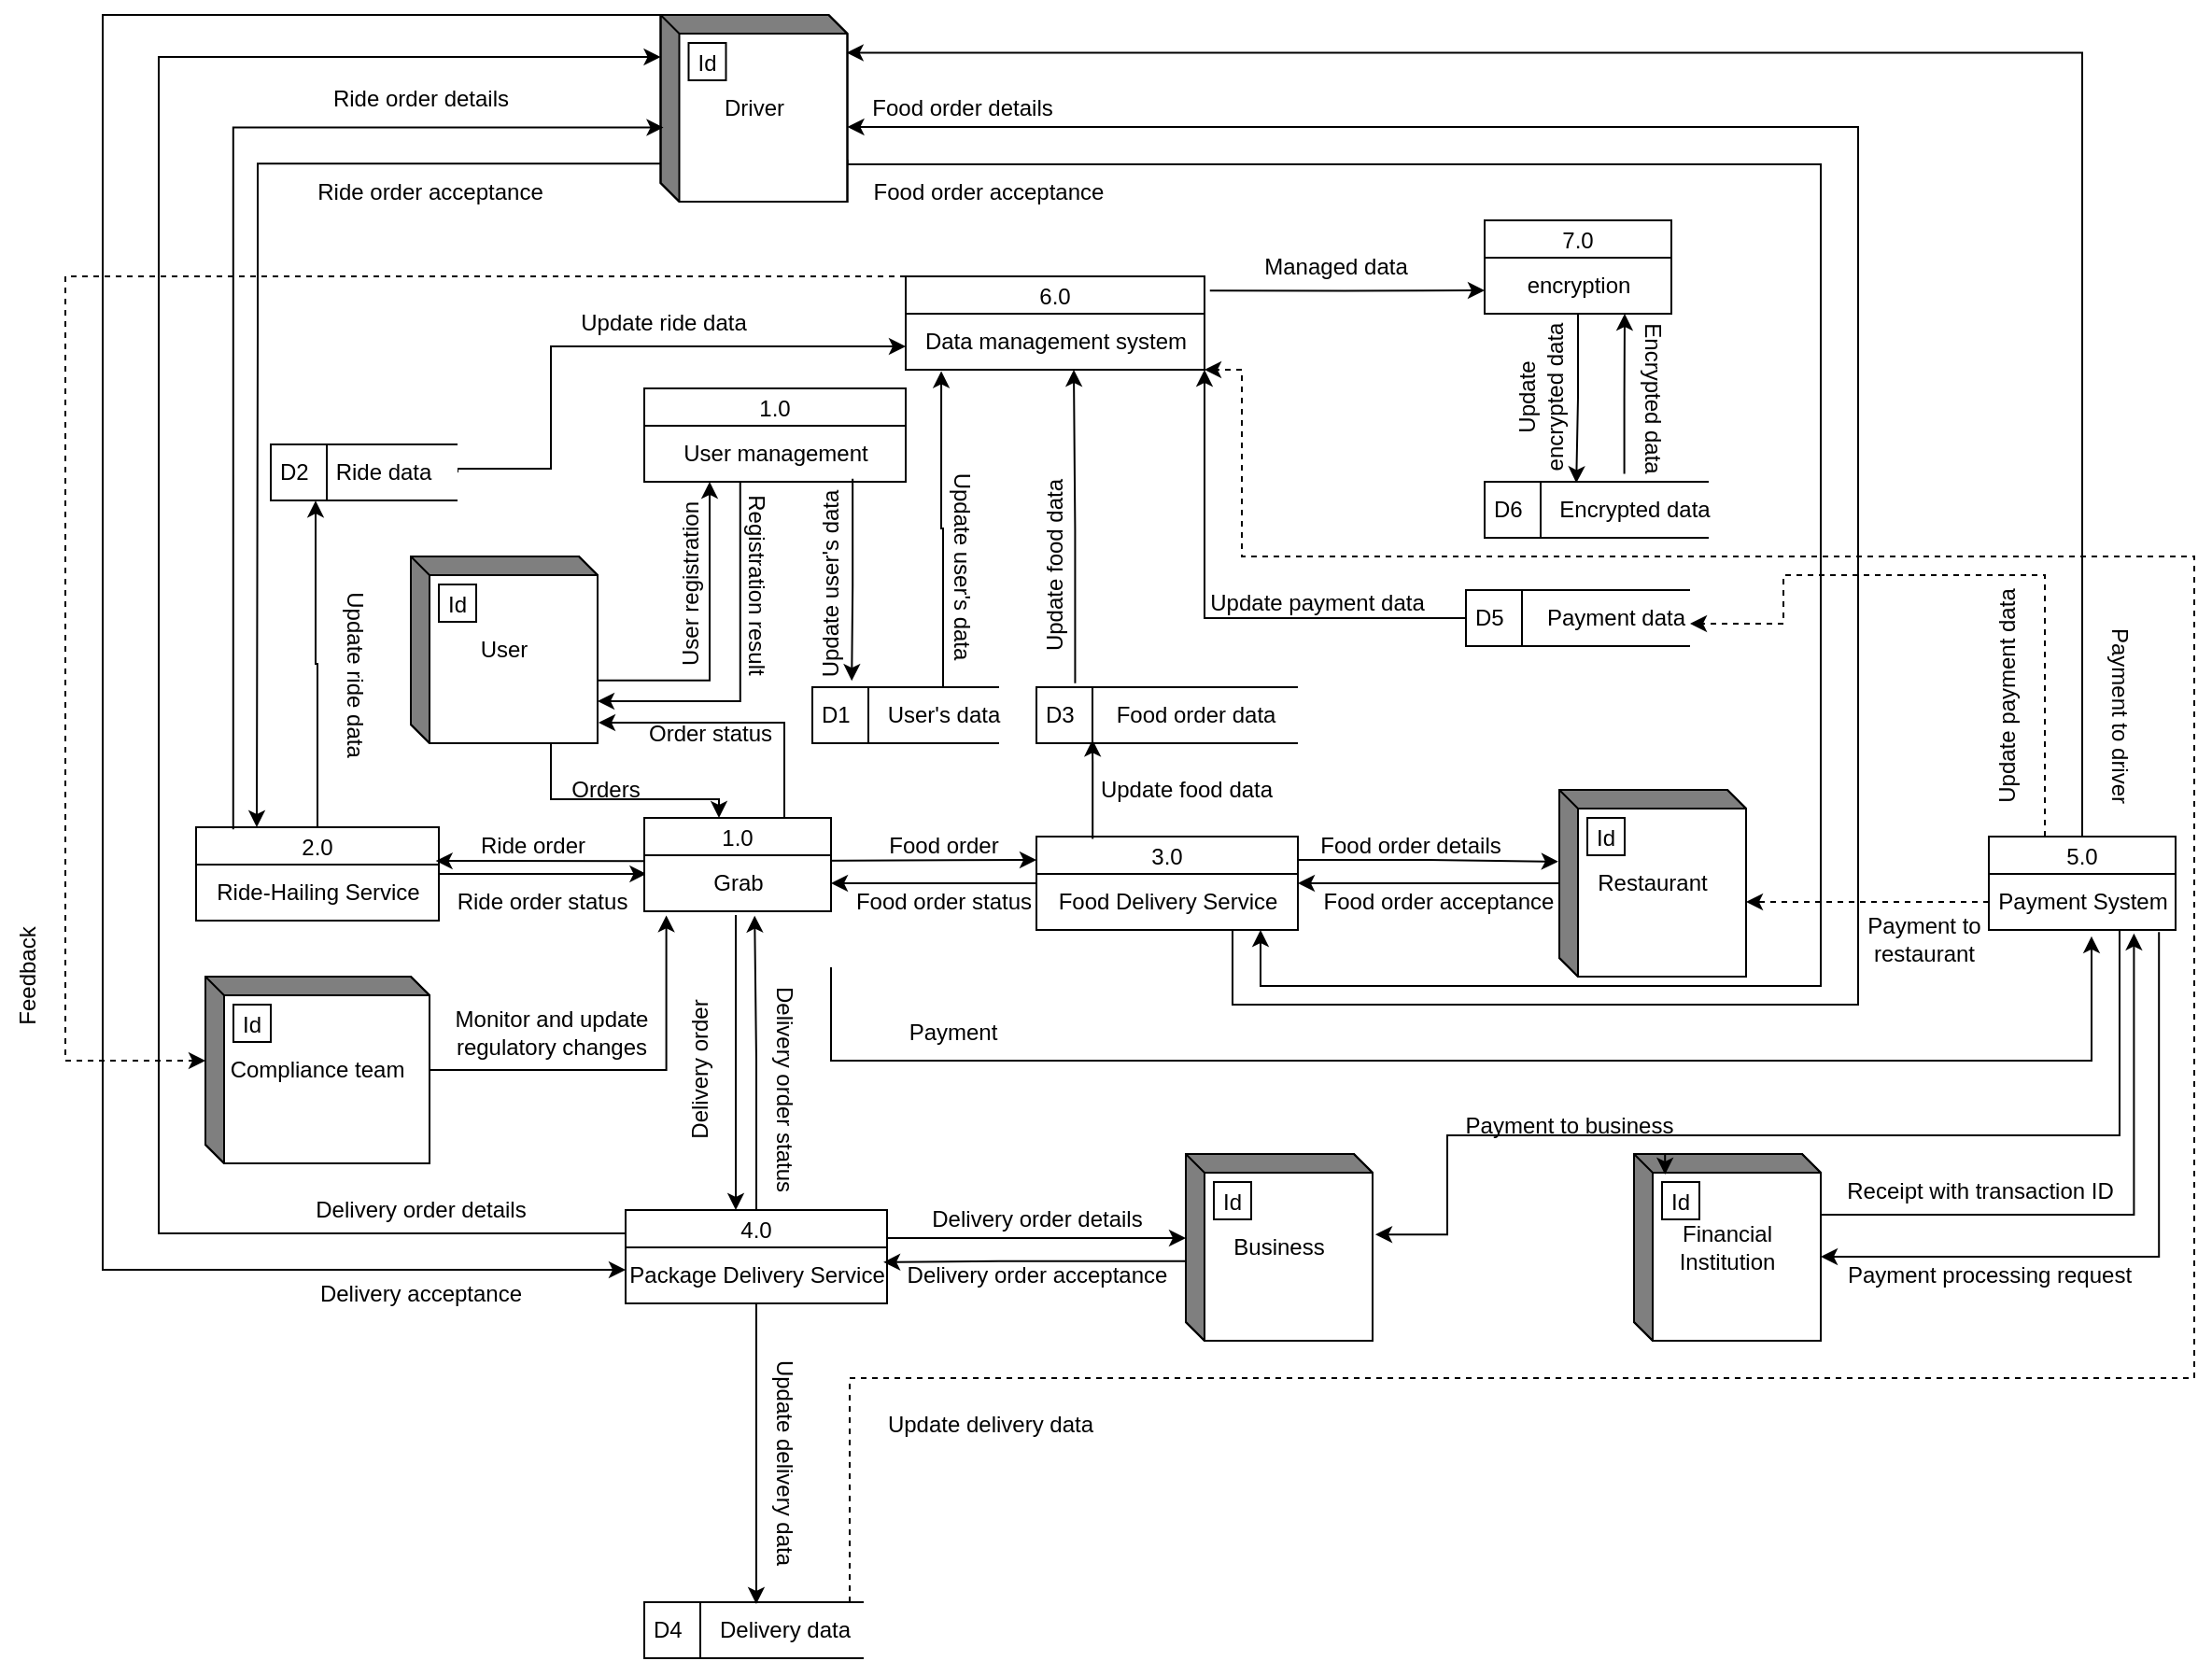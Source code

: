 <mxfile version="24.6.4" type="github">
  <diagram name="第 1 页" id="MHnpthAXy_TI3WhBnuRC">
    <mxGraphModel dx="605" dy="1489" grid="1" gridSize="10" guides="1" tooltips="1" connect="1" arrows="1" fold="1" page="1" pageScale="1" pageWidth="850" pageHeight="1100" math="0" shadow="0">
      <root>
        <mxCell id="0" />
        <mxCell id="1" parent="0" />
        <mxCell id="ZPhuPFuWfSwlEHbUPXpi-8" value="3.0" style="swimlane;fontStyle=0;childLayout=stackLayout;horizontal=1;startSize=20;fillColor=#ffffff;horizontalStack=0;resizeParent=1;resizeParentMax=0;resizeLast=0;collapsible=0;marginBottom=0;swimlaneFillColor=#ffffff;" parent="1" vertex="1">
          <mxGeometry x="760" y="440" width="140" height="50" as="geometry" />
        </mxCell>
        <mxCell id="ZPhuPFuWfSwlEHbUPXpi-21" value="Food Delivery Service" style="text;html=1;align=center;verticalAlign=middle;resizable=0;points=[];autosize=1;strokeColor=none;fillColor=none;" parent="ZPhuPFuWfSwlEHbUPXpi-8" vertex="1">
          <mxGeometry y="20" width="140" height="30" as="geometry" />
        </mxCell>
        <mxCell id="ZPhuPFuWfSwlEHbUPXpi-14" style="edgeStyle=orthogonalEdgeStyle;rounded=0;orthogonalLoop=1;jettySize=auto;html=1;exitX=1.005;exitY=0.43;exitDx=0;exitDy=0;exitPerimeter=0;entryX=0;entryY=0.25;entryDx=0;entryDy=0;" parent="1" target="ZPhuPFuWfSwlEHbUPXpi-8" edge="1">
          <mxGeometry relative="1" as="geometry">
            <Array as="points">
              <mxPoint x="632" y="453" />
            </Array>
            <mxPoint x="650.5" y="453" as="sourcePoint" />
          </mxGeometry>
        </mxCell>
        <mxCell id="ZPhuPFuWfSwlEHbUPXpi-15" value="Food order" style="text;html=1;align=center;verticalAlign=middle;resizable=0;points=[];autosize=1;strokeColor=none;fillColor=none;" parent="1" vertex="1">
          <mxGeometry x="670" y="430" width="80" height="30" as="geometry" />
        </mxCell>
        <mxCell id="ZPhuPFuWfSwlEHbUPXpi-16" style="edgeStyle=orthogonalEdgeStyle;rounded=0;orthogonalLoop=1;jettySize=auto;html=1;exitX=0;exitY=0.5;exitDx=0;exitDy=0;entryX=0;entryY=0;entryDx=100;entryDy=55;entryPerimeter=0;" parent="1" source="ZPhuPFuWfSwlEHbUPXpi-8" edge="1">
          <mxGeometry relative="1" as="geometry">
            <mxPoint x="650" y="465" as="targetPoint" />
          </mxGeometry>
        </mxCell>
        <mxCell id="ZPhuPFuWfSwlEHbUPXpi-20" value="Food order status" style="text;html=1;align=center;verticalAlign=middle;resizable=0;points=[];autosize=1;strokeColor=none;fillColor=none;" parent="1" vertex="1">
          <mxGeometry x="650" y="460" width="120" height="30" as="geometry" />
        </mxCell>
        <mxCell id="ZPhuPFuWfSwlEHbUPXpi-23" value="2.0" style="swimlane;fontStyle=0;childLayout=stackLayout;horizontal=1;startSize=20;fillColor=#ffffff;horizontalStack=0;resizeParent=1;resizeParentMax=0;resizeLast=0;collapsible=0;marginBottom=0;swimlaneFillColor=#ffffff;" parent="1" vertex="1">
          <mxGeometry x="310" y="435" width="130" height="50" as="geometry" />
        </mxCell>
        <mxCell id="ZPhuPFuWfSwlEHbUPXpi-24" value="Ride-Hailing Service" style="text;html=1;align=center;verticalAlign=middle;resizable=0;points=[];autosize=1;strokeColor=none;fillColor=none;" parent="ZPhuPFuWfSwlEHbUPXpi-23" vertex="1">
          <mxGeometry y="20" width="130" height="30" as="geometry" />
        </mxCell>
        <mxCell id="ZPhuPFuWfSwlEHbUPXpi-26" style="edgeStyle=orthogonalEdgeStyle;rounded=0;orthogonalLoop=1;jettySize=auto;html=1;exitX=0;exitY=0;exitDx=0;exitDy=45;exitPerimeter=0;entryX=0.987;entryY=-0.065;entryDx=0;entryDy=0;entryPerimeter=0;" parent="1" target="ZPhuPFuWfSwlEHbUPXpi-24" edge="1">
          <mxGeometry relative="1" as="geometry">
            <Array as="points">
              <mxPoint x="550" y="453" />
            </Array>
            <mxPoint x="550" y="455" as="sourcePoint" />
          </mxGeometry>
        </mxCell>
        <mxCell id="ZPhuPFuWfSwlEHbUPXpi-27" value="Ride order" style="text;html=1;align=center;verticalAlign=middle;resizable=0;points=[];autosize=1;strokeColor=none;fillColor=none;" parent="1" vertex="1">
          <mxGeometry x="450" y="430" width="80" height="30" as="geometry" />
        </mxCell>
        <mxCell id="ZPhuPFuWfSwlEHbUPXpi-29" style="edgeStyle=orthogonalEdgeStyle;rounded=0;orthogonalLoop=1;jettySize=auto;html=1;exitX=1;exitY=0.5;exitDx=0;exitDy=0;entryX=0.012;entryY=0.517;entryDx=0;entryDy=0;entryPerimeter=0;" parent="1" edge="1">
          <mxGeometry relative="1" as="geometry">
            <Array as="points">
              <mxPoint x="440" y="460" />
            </Array>
            <mxPoint x="440" y="458.29" as="sourcePoint" />
            <mxPoint x="551.2" y="459.99" as="targetPoint" />
          </mxGeometry>
        </mxCell>
        <mxCell id="ZPhuPFuWfSwlEHbUPXpi-30" value="Ride order status" style="text;html=1;align=center;verticalAlign=middle;resizable=0;points=[];autosize=1;strokeColor=none;fillColor=none;" parent="1" vertex="1">
          <mxGeometry x="440" y="460" width="110" height="30" as="geometry" />
        </mxCell>
        <mxCell id="ZPhuPFuWfSwlEHbUPXpi-31" value="4.0" style="swimlane;fontStyle=0;childLayout=stackLayout;horizontal=1;startSize=20;fillColor=#ffffff;horizontalStack=0;resizeParent=1;resizeParentMax=0;resizeLast=0;collapsible=0;marginBottom=0;swimlaneFillColor=#ffffff;" parent="1" vertex="1">
          <mxGeometry x="540" y="640" width="140" height="50" as="geometry" />
        </mxCell>
        <mxCell id="ZPhuPFuWfSwlEHbUPXpi-34" value="Package Delivery Service" style="text;html=1;align=center;verticalAlign=middle;resizable=0;points=[];autosize=1;strokeColor=none;fillColor=none;" parent="ZPhuPFuWfSwlEHbUPXpi-31" vertex="1">
          <mxGeometry y="20" width="140" height="30" as="geometry" />
        </mxCell>
        <mxCell id="ZPhuPFuWfSwlEHbUPXpi-33" style="edgeStyle=orthogonalEdgeStyle;rounded=0;orthogonalLoop=1;jettySize=auto;html=1;" parent="1" target="ZPhuPFuWfSwlEHbUPXpi-31" edge="1">
          <mxGeometry relative="1" as="geometry">
            <mxPoint x="599" y="482" as="sourcePoint" />
            <mxPoint x="599" y="640" as="targetPoint" />
            <Array as="points">
              <mxPoint x="599" y="490" />
              <mxPoint x="599" y="490" />
            </Array>
          </mxGeometry>
        </mxCell>
        <mxCell id="ZPhuPFuWfSwlEHbUPXpi-35" value="Delivery order" style="text;html=1;align=center;verticalAlign=middle;resizable=0;points=[];autosize=1;strokeColor=none;fillColor=none;rotation=270;" parent="1" vertex="1">
          <mxGeometry x="530" y="550" width="100" height="30" as="geometry" />
        </mxCell>
        <mxCell id="ZPhuPFuWfSwlEHbUPXpi-36" style="edgeStyle=orthogonalEdgeStyle;rounded=0;orthogonalLoop=1;jettySize=auto;html=1;exitX=0.5;exitY=0;exitDx=0;exitDy=0;entryX=0.591;entryY=1.078;entryDx=0;entryDy=0;entryPerimeter=0;" parent="1" source="ZPhuPFuWfSwlEHbUPXpi-31" target="vxDpQTHoI_0PrOKDqhjP-2" edge="1">
          <mxGeometry relative="1" as="geometry">
            <mxPoint x="609.1" y="510.6" as="targetPoint" />
          </mxGeometry>
        </mxCell>
        <mxCell id="ZPhuPFuWfSwlEHbUPXpi-37" value="Delivery order status" style="text;html=1;align=center;verticalAlign=middle;resizable=0;points=[];autosize=1;strokeColor=none;fillColor=none;rotation=90;" parent="1" vertex="1">
          <mxGeometry x="560" y="560" width="130" height="30" as="geometry" />
        </mxCell>
        <mxCell id="ZPhuPFuWfSwlEHbUPXpi-38" value="Restaurant" style="html=1;dashed=0;whiteSpace=wrap;shape=mxgraph.dfd.externalEntity" parent="1" vertex="1">
          <mxGeometry x="1040" y="415" width="100" height="100" as="geometry" />
        </mxCell>
        <mxCell id="ZPhuPFuWfSwlEHbUPXpi-39" value="Id" style="autosize=1;part=1;resizable=0;strokeColor=inherit;fillColor=inherit;gradientColor=inherit;" parent="ZPhuPFuWfSwlEHbUPXpi-38" vertex="1">
          <mxGeometry width="20" height="20" relative="1" as="geometry">
            <mxPoint x="15" y="15" as="offset" />
          </mxGeometry>
        </mxCell>
        <mxCell id="ZPhuPFuWfSwlEHbUPXpi-40" style="edgeStyle=orthogonalEdgeStyle;rounded=0;orthogonalLoop=1;jettySize=auto;html=1;exitX=1;exitY=0.25;exitDx=0;exitDy=0;entryX=-0.006;entryY=0.384;entryDx=0;entryDy=0;entryPerimeter=0;" parent="1" source="ZPhuPFuWfSwlEHbUPXpi-8" target="ZPhuPFuWfSwlEHbUPXpi-38" edge="1">
          <mxGeometry relative="1" as="geometry" />
        </mxCell>
        <mxCell id="ZPhuPFuWfSwlEHbUPXpi-41" style="edgeStyle=orthogonalEdgeStyle;rounded=0;orthogonalLoop=1;jettySize=auto;html=1;exitX=0;exitY=0;exitDx=0;exitDy=45;exitPerimeter=0;" parent="1" source="ZPhuPFuWfSwlEHbUPXpi-38" edge="1">
          <mxGeometry relative="1" as="geometry">
            <mxPoint x="900" y="465" as="targetPoint" />
            <Array as="points">
              <mxPoint x="1010" y="465" />
              <mxPoint x="900" y="465" />
            </Array>
          </mxGeometry>
        </mxCell>
        <mxCell id="ZPhuPFuWfSwlEHbUPXpi-42" value="Food order details" style="text;html=1;align=center;verticalAlign=middle;resizable=0;points=[];autosize=1;strokeColor=none;fillColor=none;" parent="1" vertex="1">
          <mxGeometry x="900" y="430" width="120" height="30" as="geometry" />
        </mxCell>
        <mxCell id="ZPhuPFuWfSwlEHbUPXpi-43" value="Food order acceptance" style="text;html=1;align=center;verticalAlign=middle;resizable=0;points=[];autosize=1;strokeColor=none;fillColor=none;" parent="1" vertex="1">
          <mxGeometry x="900" y="460" width="150" height="30" as="geometry" />
        </mxCell>
        <mxCell id="ZPhuPFuWfSwlEHbUPXpi-48" style="edgeStyle=orthogonalEdgeStyle;rounded=0;orthogonalLoop=1;jettySize=auto;html=1;exitX=0.029;exitY=0.796;exitDx=0;exitDy=0;exitPerimeter=0;entryX=0.25;entryY=0;entryDx=0;entryDy=0;" parent="1" source="ZPhuPFuWfSwlEHbUPXpi-44" target="ZPhuPFuWfSwlEHbUPXpi-23" edge="1">
          <mxGeometry relative="1" as="geometry">
            <mxPoint x="420" y="430" as="targetPoint" />
            <Array as="points">
              <mxPoint x="343" y="80" />
              <mxPoint x="343" y="170" />
            </Array>
          </mxGeometry>
        </mxCell>
        <mxCell id="ZPhuPFuWfSwlEHbUPXpi-118" style="edgeStyle=orthogonalEdgeStyle;rounded=0;orthogonalLoop=1;jettySize=auto;html=1;exitX=0;exitY=0;exitDx=100;exitDy=77.5;exitPerimeter=0;" parent="1" source="ZPhuPFuWfSwlEHbUPXpi-44" edge="1">
          <mxGeometry relative="1" as="geometry">
            <mxPoint x="880" y="490" as="targetPoint" />
            <Array as="points">
              <mxPoint x="659" y="80" />
              <mxPoint x="1180" y="80" />
              <mxPoint x="1180" y="520" />
              <mxPoint x="880" y="520" />
            </Array>
          </mxGeometry>
        </mxCell>
        <mxCell id="ZPhuPFuWfSwlEHbUPXpi-44" value="Driver" style="html=1;dashed=0;whiteSpace=wrap;shape=mxgraph.dfd.externalEntity" parent="1" vertex="1">
          <mxGeometry x="558.75" width="100" height="100" as="geometry" />
        </mxCell>
        <mxCell id="ZPhuPFuWfSwlEHbUPXpi-45" value="Id" style="autosize=1;part=1;resizable=0;strokeColor=inherit;fillColor=inherit;gradientColor=inherit;" parent="ZPhuPFuWfSwlEHbUPXpi-44" vertex="1">
          <mxGeometry width="20" height="20" relative="1" as="geometry">
            <mxPoint x="15" y="15" as="offset" />
          </mxGeometry>
        </mxCell>
        <mxCell id="ZPhuPFuWfSwlEHbUPXpi-46" style="edgeStyle=orthogonalEdgeStyle;rounded=0;orthogonalLoop=1;jettySize=auto;html=1;exitX=0.153;exitY=0.022;exitDx=0;exitDy=0;exitPerimeter=0;entryX=0.015;entryY=0.603;entryDx=0;entryDy=0;entryPerimeter=0;" parent="1" source="ZPhuPFuWfSwlEHbUPXpi-23" target="ZPhuPFuWfSwlEHbUPXpi-44" edge="1">
          <mxGeometry relative="1" as="geometry">
            <mxPoint x="330" y="430" as="sourcePoint" />
            <Array as="points">
              <mxPoint x="330" y="60" />
            </Array>
            <mxPoint x="530" y="152" as="targetPoint" />
          </mxGeometry>
        </mxCell>
        <mxCell id="ZPhuPFuWfSwlEHbUPXpi-47" value="Ride order details" style="text;html=1;align=center;verticalAlign=middle;resizable=0;points=[];autosize=1;strokeColor=none;fillColor=none;" parent="1" vertex="1">
          <mxGeometry x="370" y="30" width="120" height="30" as="geometry" />
        </mxCell>
        <mxCell id="ZPhuPFuWfSwlEHbUPXpi-49" value="Ride order acceptance" style="text;html=1;align=center;verticalAlign=middle;resizable=0;points=[];autosize=1;strokeColor=none;fillColor=none;" parent="1" vertex="1">
          <mxGeometry x="365" y="80" width="140" height="30" as="geometry" />
        </mxCell>
        <mxCell id="ZPhuPFuWfSwlEHbUPXpi-51" value="Food order acceptance" style="text;html=1;align=center;verticalAlign=middle;resizable=0;points=[];autosize=1;strokeColor=none;fillColor=none;" parent="1" vertex="1">
          <mxGeometry x="658.75" y="80" width="150" height="30" as="geometry" />
        </mxCell>
        <mxCell id="ZPhuPFuWfSwlEHbUPXpi-53" value="Food order details" style="text;html=1;align=center;verticalAlign=middle;resizable=0;points=[];autosize=1;strokeColor=none;fillColor=none;" parent="1" vertex="1">
          <mxGeometry x="660" y="35" width="120" height="30" as="geometry" />
        </mxCell>
        <mxCell id="ZPhuPFuWfSwlEHbUPXpi-55" style="edgeStyle=orthogonalEdgeStyle;rounded=0;orthogonalLoop=1;jettySize=auto;html=1;exitX=0;exitY=0.25;exitDx=0;exitDy=0;entryX=0;entryY=0;entryDx=0;entryDy=22.5;entryPerimeter=0;" parent="1" source="ZPhuPFuWfSwlEHbUPXpi-31" target="ZPhuPFuWfSwlEHbUPXpi-44" edge="1">
          <mxGeometry relative="1" as="geometry">
            <Array as="points">
              <mxPoint x="290" y="653" />
              <mxPoint x="290" y="23" />
            </Array>
          </mxGeometry>
        </mxCell>
        <mxCell id="ZPhuPFuWfSwlEHbUPXpi-56" value="Delivery order details" style="text;html=1;align=center;verticalAlign=middle;resizable=0;points=[];autosize=1;strokeColor=none;fillColor=none;" parent="1" vertex="1">
          <mxGeometry x="360" y="625" width="140" height="30" as="geometry" />
        </mxCell>
        <mxCell id="ZPhuPFuWfSwlEHbUPXpi-57" style="edgeStyle=orthogonalEdgeStyle;rounded=0;orthogonalLoop=1;jettySize=auto;html=1;exitX=0;exitY=0;exitDx=0;exitDy=0;exitPerimeter=0;" parent="1" source="ZPhuPFuWfSwlEHbUPXpi-44" target="ZPhuPFuWfSwlEHbUPXpi-34" edge="1">
          <mxGeometry relative="1" as="geometry">
            <mxPoint x="510" y="100" as="sourcePoint" />
            <Array as="points">
              <mxPoint x="260" />
              <mxPoint x="260" y="672" />
            </Array>
          </mxGeometry>
        </mxCell>
        <mxCell id="ZPhuPFuWfSwlEHbUPXpi-58" value="Delivery acceptance" style="text;html=1;align=center;verticalAlign=middle;resizable=0;points=[];autosize=1;strokeColor=none;fillColor=none;" parent="1" vertex="1">
          <mxGeometry x="365" y="670" width="130" height="30" as="geometry" />
        </mxCell>
        <mxCell id="ZPhuPFuWfSwlEHbUPXpi-59" value="Business" style="html=1;dashed=0;whiteSpace=wrap;shape=mxgraph.dfd.externalEntity" parent="1" vertex="1">
          <mxGeometry x="840" y="610" width="100" height="100" as="geometry" />
        </mxCell>
        <mxCell id="ZPhuPFuWfSwlEHbUPXpi-60" value="Id" style="autosize=1;part=1;resizable=0;strokeColor=inherit;fillColor=inherit;gradientColor=inherit;" parent="ZPhuPFuWfSwlEHbUPXpi-59" vertex="1">
          <mxGeometry width="20" height="20" relative="1" as="geometry">
            <mxPoint x="15" y="15" as="offset" />
          </mxGeometry>
        </mxCell>
        <mxCell id="ZPhuPFuWfSwlEHbUPXpi-61" style="edgeStyle=orthogonalEdgeStyle;rounded=0;orthogonalLoop=1;jettySize=auto;html=1;exitX=1;exitY=0.25;exitDx=0;exitDy=0;entryX=0;entryY=0;entryDx=0;entryDy=45;entryPerimeter=0;" parent="1" source="ZPhuPFuWfSwlEHbUPXpi-31" target="ZPhuPFuWfSwlEHbUPXpi-59" edge="1">
          <mxGeometry relative="1" as="geometry">
            <Array as="points">
              <mxPoint x="680" y="655" />
            </Array>
          </mxGeometry>
        </mxCell>
        <mxCell id="ZPhuPFuWfSwlEHbUPXpi-62" value="Delivery order details" style="text;html=1;align=center;verticalAlign=middle;resizable=0;points=[];autosize=1;strokeColor=none;fillColor=none;" parent="1" vertex="1">
          <mxGeometry x="690" y="630" width="140" height="30" as="geometry" />
        </mxCell>
        <mxCell id="ZPhuPFuWfSwlEHbUPXpi-63" style="edgeStyle=orthogonalEdgeStyle;rounded=0;orthogonalLoop=1;jettySize=auto;html=1;exitX=-0.003;exitY=0.574;exitDx=0;exitDy=0;exitPerimeter=0;entryX=0.986;entryY=0.264;entryDx=0;entryDy=0;entryPerimeter=0;" parent="1" source="ZPhuPFuWfSwlEHbUPXpi-59" target="ZPhuPFuWfSwlEHbUPXpi-34" edge="1">
          <mxGeometry relative="1" as="geometry">
            <Array as="points">
              <mxPoint x="740" y="667" />
            </Array>
          </mxGeometry>
        </mxCell>
        <mxCell id="ZPhuPFuWfSwlEHbUPXpi-64" value="Delivery order acceptance" style="text;html=1;align=center;verticalAlign=middle;resizable=0;points=[];autosize=1;strokeColor=none;fillColor=none;" parent="1" vertex="1">
          <mxGeometry x="680" y="660" width="160" height="30" as="geometry" />
        </mxCell>
        <mxCell id="ZPhuPFuWfSwlEHbUPXpi-66" value="D3" style="html=1;dashed=0;whiteSpace=wrap;shape=mxgraph.dfd.dataStoreID;align=left;spacingLeft=3;points=[[0,0],[0.5,0],[1,0],[0,0.5],[1,0.5],[0,1],[0.5,1],[1,1]];" parent="1" vertex="1">
          <mxGeometry x="760" y="360" width="140" height="30" as="geometry" />
        </mxCell>
        <mxCell id="ZPhuPFuWfSwlEHbUPXpi-67" value="Food order data" style="text;html=1;align=center;verticalAlign=middle;resizable=0;points=[];autosize=1;strokeColor=none;fillColor=none;" parent="1" vertex="1">
          <mxGeometry x="790" y="360" width="110" height="30" as="geometry" />
        </mxCell>
        <mxCell id="ZPhuPFuWfSwlEHbUPXpi-69" value="Update food data" style="text;html=1;align=center;verticalAlign=middle;resizable=0;points=[];autosize=1;strokeColor=none;fillColor=none;" parent="1" vertex="1">
          <mxGeometry x="780" y="400" width="120" height="30" as="geometry" />
        </mxCell>
        <mxCell id="ZPhuPFuWfSwlEHbUPXpi-70" value="1.0" style="swimlane;fontStyle=0;childLayout=stackLayout;horizontal=1;startSize=20;fillColor=#ffffff;horizontalStack=0;resizeParent=1;resizeParentMax=0;resizeLast=0;collapsible=0;marginBottom=0;swimlaneFillColor=#ffffff;" parent="1" vertex="1">
          <mxGeometry x="550" y="200" width="140" height="50" as="geometry" />
        </mxCell>
        <mxCell id="ZPhuPFuWfSwlEHbUPXpi-71" value="User management" style="text;html=1;align=center;verticalAlign=middle;resizable=0;points=[];autosize=1;strokeColor=none;fillColor=none;" parent="ZPhuPFuWfSwlEHbUPXpi-70" vertex="1">
          <mxGeometry y="20" width="140" height="30" as="geometry" />
        </mxCell>
        <mxCell id="ZPhuPFuWfSwlEHbUPXpi-72" style="edgeStyle=orthogonalEdgeStyle;rounded=0;orthogonalLoop=1;jettySize=auto;html=1;exitX=0.994;exitY=0.664;exitDx=0;exitDy=0;exitPerimeter=0;entryX=0.25;entryY=1;entryDx=0;entryDy=0;" parent="1" source="vxDpQTHoI_0PrOKDqhjP-5" target="ZPhuPFuWfSwlEHbUPXpi-70" edge="1">
          <mxGeometry relative="1" as="geometry">
            <mxPoint x="573" y="280" as="targetPoint" />
            <mxPoint x="584.4" y="406.9" as="sourcePoint" />
          </mxGeometry>
        </mxCell>
        <mxCell id="ZPhuPFuWfSwlEHbUPXpi-73" value="User registration" style="text;html=1;align=center;verticalAlign=middle;resizable=0;points=[];autosize=1;strokeColor=none;fillColor=none;rotation=270;" parent="1" vertex="1">
          <mxGeometry x="520" y="290" width="110" height="30" as="geometry" />
        </mxCell>
        <mxCell id="ZPhuPFuWfSwlEHbUPXpi-74" style="edgeStyle=orthogonalEdgeStyle;rounded=0;orthogonalLoop=1;jettySize=auto;html=1;entryX=0;entryY=0;entryDx=100;entryDy=77.5;entryPerimeter=0;exitX=0.367;exitY=1.006;exitDx=0;exitDy=0;exitPerimeter=0;" parent="1" source="ZPhuPFuWfSwlEHbUPXpi-71" target="vxDpQTHoI_0PrOKDqhjP-5" edge="1">
          <mxGeometry relative="1" as="geometry">
            <mxPoint x="601" y="290" as="sourcePoint" />
            <mxPoint x="600.6" y="410" as="targetPoint" />
          </mxGeometry>
        </mxCell>
        <mxCell id="ZPhuPFuWfSwlEHbUPXpi-75" value="Registration result" style="text;html=1;align=center;verticalAlign=middle;resizable=0;points=[];autosize=1;strokeColor=none;fillColor=none;rotation=90;" parent="1" vertex="1">
          <mxGeometry x="550" y="290" width="120" height="30" as="geometry" />
        </mxCell>
        <mxCell id="ZPhuPFuWfSwlEHbUPXpi-91" style="edgeStyle=orthogonalEdgeStyle;rounded=0;orthogonalLoop=1;jettySize=auto;html=1;entryX=0;entryY=0.75;entryDx=0;entryDy=0;" parent="1" target="XPRO2-rZRMhJECpw8hyB-1" edge="1">
          <mxGeometry relative="1" as="geometry">
            <mxPoint x="450" y="245" as="sourcePoint" />
            <Array as="points">
              <mxPoint x="450" y="243" />
              <mxPoint x="500" y="243" />
              <mxPoint x="500" y="178" />
            </Array>
          </mxGeometry>
        </mxCell>
        <mxCell id="ZPhuPFuWfSwlEHbUPXpi-86" value="D2" style="html=1;dashed=0;whiteSpace=wrap;shape=mxgraph.dfd.dataStoreID;align=left;spacingLeft=3;points=[[0,0],[0.5,0],[1,0],[0,0.5],[1,0.5],[0,1],[0.5,1],[1,1]];" parent="1" vertex="1">
          <mxGeometry x="350" y="230" width="100" height="30" as="geometry" />
        </mxCell>
        <mxCell id="ZPhuPFuWfSwlEHbUPXpi-87" value="Ride data" style="text;html=1;align=center;verticalAlign=middle;resizable=0;points=[];autosize=1;strokeColor=none;fillColor=none;" parent="1" vertex="1">
          <mxGeometry x="375" y="230" width="70" height="30" as="geometry" />
        </mxCell>
        <mxCell id="ZPhuPFuWfSwlEHbUPXpi-88" style="edgeStyle=orthogonalEdgeStyle;rounded=0;orthogonalLoop=1;jettySize=auto;html=1;exitX=0.5;exitY=0;exitDx=0;exitDy=0;entryX=0.24;entryY=1.004;entryDx=0;entryDy=0;entryPerimeter=0;" parent="1" source="ZPhuPFuWfSwlEHbUPXpi-23" target="ZPhuPFuWfSwlEHbUPXpi-86" edge="1">
          <mxGeometry relative="1" as="geometry" />
        </mxCell>
        <mxCell id="ZPhuPFuWfSwlEHbUPXpi-89" value="Update ride data" style="text;html=1;align=center;verticalAlign=middle;resizable=0;points=[];autosize=1;strokeColor=none;fillColor=none;rotation=90;" parent="1" vertex="1">
          <mxGeometry x="340" y="338" width="110" height="30" as="geometry" />
        </mxCell>
        <mxCell id="ZPhuPFuWfSwlEHbUPXpi-92" value="Update ride data" style="text;html=1;align=center;verticalAlign=middle;resizable=0;points=[];autosize=1;strokeColor=none;fillColor=none;" parent="1" vertex="1">
          <mxGeometry x="505" y="150" width="110" height="30" as="geometry" />
        </mxCell>
        <mxCell id="ZPhuPFuWfSwlEHbUPXpi-94" value="Update food data" style="text;html=1;align=center;verticalAlign=middle;resizable=0;points=[];autosize=1;strokeColor=none;fillColor=none;rotation=-90;" parent="1" vertex="1">
          <mxGeometry x="710" y="280" width="120" height="30" as="geometry" />
        </mxCell>
        <mxCell id="ZPhuPFuWfSwlEHbUPXpi-95" style="edgeStyle=orthogonalEdgeStyle;rounded=0;orthogonalLoop=1;jettySize=auto;html=1;entryX=0;entryY=0.938;entryDx=0;entryDy=0;entryPerimeter=0;exitX=0.215;exitY=0.026;exitDx=0;exitDy=0;exitPerimeter=0;" parent="1" source="ZPhuPFuWfSwlEHbUPXpi-8" target="ZPhuPFuWfSwlEHbUPXpi-67" edge="1">
          <mxGeometry relative="1" as="geometry">
            <mxPoint x="792" y="440" as="sourcePoint" />
            <Array as="points">
              <mxPoint x="790" y="400" />
              <mxPoint x="790" y="400" />
            </Array>
            <mxPoint x="790" y="390" as="targetPoint" />
          </mxGeometry>
        </mxCell>
        <mxCell id="ZPhuPFuWfSwlEHbUPXpi-96" style="edgeStyle=orthogonalEdgeStyle;rounded=0;orthogonalLoop=1;jettySize=auto;html=1;exitX=0.148;exitY=-0.071;exitDx=0;exitDy=0;exitPerimeter=0;" parent="1" source="ZPhuPFuWfSwlEHbUPXpi-66" edge="1">
          <mxGeometry relative="1" as="geometry">
            <mxPoint x="780" y="190" as="targetPoint" />
          </mxGeometry>
        </mxCell>
        <mxCell id="ZPhuPFuWfSwlEHbUPXpi-98" value="D4" style="html=1;dashed=0;whiteSpace=wrap;shape=mxgraph.dfd.dataStoreID;align=left;spacingLeft=3;points=[[0,0],[0.5,0],[1,0],[0,0.5],[1,0.5],[0,1],[0.5,1],[1,1]];" parent="1" vertex="1">
          <mxGeometry x="550" y="850" width="117.5" height="30" as="geometry" />
        </mxCell>
        <mxCell id="XPRO2-rZRMhJECpw8hyB-6" style="edgeStyle=orthogonalEdgeStyle;rounded=0;orthogonalLoop=1;jettySize=auto;html=1;entryX=1;entryY=1;entryDx=0;entryDy=0;dashed=1;" parent="1" source="ZPhuPFuWfSwlEHbUPXpi-102" target="XPRO2-rZRMhJECpw8hyB-1" edge="1">
          <mxGeometry relative="1" as="geometry">
            <mxPoint x="1380" y="150" as="targetPoint" />
            <Array as="points">
              <mxPoint x="660" y="730" />
              <mxPoint x="1380" y="730" />
              <mxPoint x="1380" y="290" />
              <mxPoint x="870" y="290" />
              <mxPoint x="870" y="190" />
            </Array>
          </mxGeometry>
        </mxCell>
        <mxCell id="ZPhuPFuWfSwlEHbUPXpi-102" value="Delivery data" style="text;html=1;align=center;verticalAlign=middle;resizable=0;points=[];autosize=1;strokeColor=none;fillColor=none;" parent="1" vertex="1">
          <mxGeometry x="580" y="850" width="90" height="30" as="geometry" />
        </mxCell>
        <mxCell id="ZPhuPFuWfSwlEHbUPXpi-105" value="Update delivery data" style="text;html=1;align=center;verticalAlign=middle;resizable=0;points=[];autosize=1;strokeColor=none;fillColor=none;rotation=90;" parent="1" vertex="1">
          <mxGeometry x="560" y="760" width="130" height="30" as="geometry" />
        </mxCell>
        <mxCell id="ZPhuPFuWfSwlEHbUPXpi-106" value="5.0" style="swimlane;fontStyle=0;childLayout=stackLayout;horizontal=1;startSize=20;fillColor=#ffffff;horizontalStack=0;resizeParent=1;resizeParentMax=0;resizeLast=0;collapsible=0;marginBottom=0;swimlaneFillColor=#ffffff;" parent="1" vertex="1">
          <mxGeometry x="1270" y="440" width="100" height="50" as="geometry" />
        </mxCell>
        <mxCell id="ZPhuPFuWfSwlEHbUPXpi-111" value="Payment System" style="text;html=1;align=center;verticalAlign=middle;resizable=0;points=[];autosize=1;strokeColor=none;fillColor=none;" parent="ZPhuPFuWfSwlEHbUPXpi-106" vertex="1">
          <mxGeometry y="20" width="100" height="30" as="geometry" />
        </mxCell>
        <mxCell id="ZPhuPFuWfSwlEHbUPXpi-110" style="edgeStyle=orthogonalEdgeStyle;rounded=0;orthogonalLoop=1;jettySize=auto;html=1;exitX=0.5;exitY=0;exitDx=0;exitDy=0;entryX=0.996;entryY=0.202;entryDx=0;entryDy=0;entryPerimeter=0;" parent="1" source="ZPhuPFuWfSwlEHbUPXpi-106" target="ZPhuPFuWfSwlEHbUPXpi-44" edge="1">
          <mxGeometry relative="1" as="geometry" />
        </mxCell>
        <mxCell id="ZPhuPFuWfSwlEHbUPXpi-112" value="Payment to driver" style="text;html=1;align=center;verticalAlign=middle;resizable=0;points=[];autosize=1;strokeColor=none;fillColor=none;rotation=90;" parent="1" vertex="1">
          <mxGeometry x="1280" y="360" width="120" height="30" as="geometry" />
        </mxCell>
        <mxCell id="ZPhuPFuWfSwlEHbUPXpi-116" style="edgeStyle=orthogonalEdgeStyle;rounded=0;orthogonalLoop=1;jettySize=auto;html=1;exitX=1;exitY=1;exitDx=0;exitDy=0;exitPerimeter=0;entryX=0.55;entryY=1.114;entryDx=0;entryDy=0;entryPerimeter=0;" parent="1" target="ZPhuPFuWfSwlEHbUPXpi-111" edge="1">
          <mxGeometry relative="1" as="geometry">
            <Array as="points">
              <mxPoint x="650" y="560" />
              <mxPoint x="1325" y="560" />
            </Array>
            <mxPoint x="650" y="510" as="sourcePoint" />
          </mxGeometry>
        </mxCell>
        <mxCell id="ZPhuPFuWfSwlEHbUPXpi-117" style="edgeStyle=orthogonalEdgeStyle;rounded=0;orthogonalLoop=1;jettySize=auto;html=1;exitX=0.75;exitY=1;exitDx=0;exitDy=0;" parent="1" source="ZPhuPFuWfSwlEHbUPXpi-8" target="ZPhuPFuWfSwlEHbUPXpi-44" edge="1">
          <mxGeometry relative="1" as="geometry">
            <mxPoint x="670" y="145" as="targetPoint" />
            <Array as="points">
              <mxPoint x="865" y="530" />
              <mxPoint x="1200" y="530" />
              <mxPoint x="1200" y="60" />
            </Array>
          </mxGeometry>
        </mxCell>
        <mxCell id="ZPhuPFuWfSwlEHbUPXpi-121" value="D5" style="html=1;dashed=0;whiteSpace=wrap;shape=mxgraph.dfd.dataStoreID;align=left;spacingLeft=3;points=[[0,0],[0.5,0],[1,0],[0,0.5],[1,0.5],[0,1],[0.5,1],[1,1]];" parent="1" vertex="1">
          <mxGeometry x="990" y="308" width="120" height="30" as="geometry" />
        </mxCell>
        <mxCell id="ZPhuPFuWfSwlEHbUPXpi-122" value="Payment data" style="text;html=1;align=center;verticalAlign=middle;resizable=0;points=[];autosize=1;strokeColor=none;fillColor=none;" parent="1" vertex="1">
          <mxGeometry x="1020" y="308" width="100" height="30" as="geometry" />
        </mxCell>
        <mxCell id="ZPhuPFuWfSwlEHbUPXpi-123" style="edgeStyle=orthogonalEdgeStyle;rounded=0;orthogonalLoop=1;jettySize=auto;html=1;dashed=1;" parent="1" target="ZPhuPFuWfSwlEHbUPXpi-121" edge="1">
          <mxGeometry relative="1" as="geometry">
            <mxPoint x="1300" y="440" as="sourcePoint" />
            <Array as="points">
              <mxPoint x="1300" y="300" />
              <mxPoint x="1160" y="300" />
              <mxPoint x="1160" y="326" />
            </Array>
          </mxGeometry>
        </mxCell>
        <mxCell id="ZPhuPFuWfSwlEHbUPXpi-124" style="edgeStyle=orthogonalEdgeStyle;rounded=0;orthogonalLoop=1;jettySize=auto;html=1;entryX=1;entryY=1;entryDx=0;entryDy=0;" parent="1" source="ZPhuPFuWfSwlEHbUPXpi-121" target="XPRO2-rZRMhJECpw8hyB-1" edge="1">
          <mxGeometry relative="1" as="geometry" />
        </mxCell>
        <mxCell id="ZPhuPFuWfSwlEHbUPXpi-126" value="Update payment data" style="text;html=1;align=center;verticalAlign=middle;resizable=0;points=[];autosize=1;strokeColor=none;fillColor=none;" parent="1" vertex="1">
          <mxGeometry x="840" y="300" width="140" height="30" as="geometry" />
        </mxCell>
        <mxCell id="ZPhuPFuWfSwlEHbUPXpi-127" value="Update payment data" style="text;html=1;align=center;verticalAlign=middle;resizable=0;points=[];autosize=1;strokeColor=none;fillColor=none;rotation=270;" parent="1" vertex="1">
          <mxGeometry x="1210" y="350" width="140" height="30" as="geometry" />
        </mxCell>
        <mxCell id="ZPhuPFuWfSwlEHbUPXpi-132" style="edgeStyle=orthogonalEdgeStyle;rounded=0;orthogonalLoop=1;jettySize=auto;html=1;exitX=0;exitY=0;exitDx=100;exitDy=32.5;exitPerimeter=0;entryX=0.777;entryY=1.062;entryDx=0;entryDy=0;entryPerimeter=0;" parent="1" source="ZPhuPFuWfSwlEHbUPXpi-128" target="ZPhuPFuWfSwlEHbUPXpi-111" edge="1">
          <mxGeometry relative="1" as="geometry">
            <mxPoint x="1350" y="500" as="targetPoint" />
          </mxGeometry>
        </mxCell>
        <mxCell id="ZPhuPFuWfSwlEHbUPXpi-128" value="Financial Institution" style="html=1;dashed=0;whiteSpace=wrap;shape=mxgraph.dfd.externalEntity" parent="1" vertex="1">
          <mxGeometry x="1080" y="610" width="100" height="100" as="geometry" />
        </mxCell>
        <mxCell id="ZPhuPFuWfSwlEHbUPXpi-129" value="Id" style="autosize=1;part=1;resizable=0;strokeColor=inherit;fillColor=inherit;gradientColor=inherit;" parent="ZPhuPFuWfSwlEHbUPXpi-128" vertex="1">
          <mxGeometry width="20" height="20" relative="1" as="geometry">
            <mxPoint x="15" y="15" as="offset" />
          </mxGeometry>
        </mxCell>
        <mxCell id="ZPhuPFuWfSwlEHbUPXpi-130" value="Payment" style="text;html=1;align=center;verticalAlign=middle;resizable=0;points=[];autosize=1;strokeColor=none;fillColor=none;" parent="1" vertex="1">
          <mxGeometry x="680" y="530" width="70" height="30" as="geometry" />
        </mxCell>
        <mxCell id="ZPhuPFuWfSwlEHbUPXpi-131" style="edgeStyle=orthogonalEdgeStyle;rounded=0;orthogonalLoop=1;jettySize=auto;html=1;exitX=0;exitY=0;exitDx=22.5;exitDy=0;exitPerimeter=0;entryX=0.166;entryY=0.11;entryDx=0;entryDy=0;entryPerimeter=0;" parent="1" source="ZPhuPFuWfSwlEHbUPXpi-128" target="ZPhuPFuWfSwlEHbUPXpi-128" edge="1">
          <mxGeometry relative="1" as="geometry" />
        </mxCell>
        <mxCell id="ZPhuPFuWfSwlEHbUPXpi-133" style="edgeStyle=orthogonalEdgeStyle;rounded=0;orthogonalLoop=1;jettySize=auto;html=1;exitX=0.911;exitY=1.036;exitDx=0;exitDy=0;entryX=0;entryY=0;entryDx=100;entryDy=55;entryPerimeter=0;exitPerimeter=0;" parent="1" source="ZPhuPFuWfSwlEHbUPXpi-111" target="ZPhuPFuWfSwlEHbUPXpi-128" edge="1">
          <mxGeometry relative="1" as="geometry">
            <Array as="points">
              <mxPoint x="1361" y="491" />
              <mxPoint x="1361" y="665" />
            </Array>
          </mxGeometry>
        </mxCell>
        <mxCell id="ZPhuPFuWfSwlEHbUPXpi-134" value="Payment processing request" style="text;html=1;align=center;verticalAlign=middle;resizable=0;points=[];autosize=1;strokeColor=none;fillColor=none;" parent="1" vertex="1">
          <mxGeometry x="1180" y="660" width="180" height="30" as="geometry" />
        </mxCell>
        <mxCell id="ZPhuPFuWfSwlEHbUPXpi-135" value="Receipt with transaction ID" style="text;html=1;align=center;verticalAlign=middle;resizable=0;points=[];autosize=1;strokeColor=none;fillColor=none;" parent="1" vertex="1">
          <mxGeometry x="1180" y="615" width="170" height="30" as="geometry" />
        </mxCell>
        <mxCell id="XPRO2-rZRMhJECpw8hyB-10" style="edgeStyle=orthogonalEdgeStyle;rounded=0;orthogonalLoop=1;jettySize=auto;html=1;exitX=1.018;exitY=0.153;exitDx=0;exitDy=0;entryX=0;entryY=0.75;entryDx=0;entryDy=0;exitPerimeter=0;" parent="1" source="XPRO2-rZRMhJECpw8hyB-1" target="XPRO2-rZRMhJECpw8hyB-8" edge="1">
          <mxGeometry relative="1" as="geometry">
            <mxPoint x="1010" y="150" as="targetPoint" />
          </mxGeometry>
        </mxCell>
        <mxCell id="XPRO2-rZRMhJECpw8hyB-1" value="6.0" style="swimlane;fontStyle=0;childLayout=stackLayout;horizontal=1;startSize=20;fillColor=#ffffff;horizontalStack=0;resizeParent=1;resizeParentMax=0;resizeLast=0;collapsible=0;marginBottom=0;swimlaneFillColor=#ffffff;" parent="1" vertex="1">
          <mxGeometry x="690" y="140" width="160" height="50" as="geometry" />
        </mxCell>
        <mxCell id="XPRO2-rZRMhJECpw8hyB-3" value="Data management system" style="text;html=1;align=center;verticalAlign=middle;resizable=0;points=[];autosize=1;strokeColor=none;fillColor=none;" parent="XPRO2-rZRMhJECpw8hyB-1" vertex="1">
          <mxGeometry y="20" width="160" height="30" as="geometry" />
        </mxCell>
        <mxCell id="XPRO2-rZRMhJECpw8hyB-5" style="edgeStyle=orthogonalEdgeStyle;rounded=0;orthogonalLoop=1;jettySize=auto;html=1;entryX=0.333;entryY=0.032;entryDx=0;entryDy=0;entryPerimeter=0;" parent="1" source="ZPhuPFuWfSwlEHbUPXpi-34" target="ZPhuPFuWfSwlEHbUPXpi-102" edge="1">
          <mxGeometry relative="1" as="geometry" />
        </mxCell>
        <mxCell id="XPRO2-rZRMhJECpw8hyB-7" value="Update delivery data" style="text;html=1;align=center;verticalAlign=middle;resizable=0;points=[];autosize=1;strokeColor=none;fillColor=none;rotation=0;" parent="1" vertex="1">
          <mxGeometry x="670" y="740" width="130" height="30" as="geometry" />
        </mxCell>
        <mxCell id="XPRO2-rZRMhJECpw8hyB-15" style="edgeStyle=orthogonalEdgeStyle;rounded=0;orthogonalLoop=1;jettySize=auto;html=1;entryX=0.191;entryY=0.023;entryDx=0;entryDy=0;entryPerimeter=0;" parent="1" source="XPRO2-rZRMhJECpw8hyB-8" target="XPRO2-rZRMhJECpw8hyB-29" edge="1">
          <mxGeometry relative="1" as="geometry" />
        </mxCell>
        <mxCell id="XPRO2-rZRMhJECpw8hyB-8" value="7.0" style="swimlane;fontStyle=0;childLayout=stackLayout;horizontal=1;startSize=20;fillColor=#ffffff;horizontalStack=0;resizeParent=1;resizeParentMax=0;resizeLast=0;collapsible=0;marginBottom=0;swimlaneFillColor=#ffffff;" parent="1" vertex="1">
          <mxGeometry x="1000" y="110" width="100" height="50" as="geometry" />
        </mxCell>
        <mxCell id="XPRO2-rZRMhJECpw8hyB-11" value="Managed data" style="text;html=1;align=center;verticalAlign=middle;resizable=0;points=[];autosize=1;strokeColor=none;fillColor=none;" parent="1" vertex="1">
          <mxGeometry x="870" y="120" width="100" height="30" as="geometry" />
        </mxCell>
        <mxCell id="XPRO2-rZRMhJECpw8hyB-17" style="edgeStyle=orthogonalEdgeStyle;rounded=0;orthogonalLoop=1;jettySize=auto;html=1;entryX=0.75;entryY=1;entryDx=0;entryDy=0;exitX=0.448;exitY=-0.142;exitDx=0;exitDy=0;exitPerimeter=0;" parent="1" source="XPRO2-rZRMhJECpw8hyB-29" target="XPRO2-rZRMhJECpw8hyB-8" edge="1">
          <mxGeometry relative="1" as="geometry" />
        </mxCell>
        <mxCell id="XPRO2-rZRMhJECpw8hyB-14" value="D6" style="html=1;dashed=0;whiteSpace=wrap;shape=mxgraph.dfd.dataStoreID;align=left;spacingLeft=3;points=[[0,0],[0.5,0],[1,0],[0,0.5],[1,0.5],[0,1],[0.5,1],[1,1]];" parent="1" vertex="1">
          <mxGeometry x="1000" y="250" width="120" height="30" as="geometry" />
        </mxCell>
        <mxCell id="XPRO2-rZRMhJECpw8hyB-16" value="Update&lt;div&gt;encrypted data&lt;/div&gt;" style="text;html=1;align=center;verticalAlign=middle;resizable=0;points=[];autosize=1;strokeColor=none;fillColor=none;rotation=-90;" parent="1" vertex="1">
          <mxGeometry x="980" y="185" width="100" height="40" as="geometry" />
        </mxCell>
        <mxCell id="XPRO2-rZRMhJECpw8hyB-18" value="Encrypted data" style="text;html=1;align=center;verticalAlign=middle;resizable=0;points=[];autosize=1;strokeColor=none;fillColor=none;rotation=90;" parent="1" vertex="1">
          <mxGeometry x="1040" y="190" width="100" height="30" as="geometry" />
        </mxCell>
        <mxCell id="XPRO2-rZRMhJECpw8hyB-19" value="D1" style="html=1;dashed=0;whiteSpace=wrap;shape=mxgraph.dfd.dataStoreID;align=left;spacingLeft=3;points=[[0,0],[0.5,0],[1,0],[0,0.5],[1,0.5],[0,1],[0.5,1],[1,1]];" parent="1" vertex="1">
          <mxGeometry x="640" y="360" width="100" height="30" as="geometry" />
        </mxCell>
        <mxCell id="XPRO2-rZRMhJECpw8hyB-24" style="edgeStyle=orthogonalEdgeStyle;rounded=0;orthogonalLoop=1;jettySize=auto;html=1;entryX=0.119;entryY=1.025;entryDx=0;entryDy=0;entryPerimeter=0;" parent="1" source="XPRO2-rZRMhJECpw8hyB-20" target="XPRO2-rZRMhJECpw8hyB-3" edge="1">
          <mxGeometry relative="1" as="geometry" />
        </mxCell>
        <mxCell id="XPRO2-rZRMhJECpw8hyB-20" value="User&#39;s data" style="text;html=1;align=center;verticalAlign=middle;resizable=0;points=[];autosize=1;strokeColor=none;fillColor=none;" parent="1" vertex="1">
          <mxGeometry x="670" y="360" width="80" height="30" as="geometry" />
        </mxCell>
        <mxCell id="XPRO2-rZRMhJECpw8hyB-23" style="edgeStyle=orthogonalEdgeStyle;rounded=0;orthogonalLoop=1;jettySize=auto;html=1;entryX=0.211;entryY=-0.113;entryDx=0;entryDy=0;entryPerimeter=0;exitX=0.797;exitY=0.947;exitDx=0;exitDy=0;exitPerimeter=0;" parent="1" source="ZPhuPFuWfSwlEHbUPXpi-71" target="XPRO2-rZRMhJECpw8hyB-19" edge="1">
          <mxGeometry relative="1" as="geometry">
            <mxPoint x="661" y="290" as="sourcePoint" />
          </mxGeometry>
        </mxCell>
        <mxCell id="XPRO2-rZRMhJECpw8hyB-27" value="Update user&#39;s data" style="text;html=1;align=center;verticalAlign=middle;resizable=0;points=[];autosize=1;strokeColor=none;fillColor=none;rotation=-90;" parent="1" vertex="1">
          <mxGeometry x="590" y="290" width="120" height="30" as="geometry" />
        </mxCell>
        <mxCell id="XPRO2-rZRMhJECpw8hyB-28" value="Update user&#39;s data" style="text;html=1;align=center;verticalAlign=middle;resizable=0;points=[];autosize=1;strokeColor=none;fillColor=none;rotation=90;" parent="1" vertex="1">
          <mxGeometry x="660" y="280" width="120" height="30" as="geometry" />
        </mxCell>
        <mxCell id="XPRO2-rZRMhJECpw8hyB-9" value="encryption" style="text;html=1;align=center;verticalAlign=middle;resizable=0;points=[];autosize=1;strokeColor=none;fillColor=none;" parent="1" vertex="1">
          <mxGeometry x="1000" y="130" width="100" height="30" as="geometry" />
        </mxCell>
        <mxCell id="XPRO2-rZRMhJECpw8hyB-29" value="Encrypted data" style="text;html=1;align=center;verticalAlign=middle;resizable=0;points=[];autosize=1;strokeColor=none;fillColor=none;rotation=0;" parent="1" vertex="1">
          <mxGeometry x="1030" y="250" width="100" height="30" as="geometry" />
        </mxCell>
        <mxCell id="vxDpQTHoI_0PrOKDqhjP-10" style="edgeStyle=orthogonalEdgeStyle;rounded=0;orthogonalLoop=1;jettySize=auto;html=1;entryX=1.005;entryY=0.89;entryDx=0;entryDy=0;entryPerimeter=0;exitX=0.75;exitY=0;exitDx=0;exitDy=0;" edge="1" parent="1" source="vxDpQTHoI_0PrOKDqhjP-1" target="vxDpQTHoI_0PrOKDqhjP-5">
          <mxGeometry relative="1" as="geometry">
            <Array as="points">
              <mxPoint x="625" y="379" />
            </Array>
          </mxGeometry>
        </mxCell>
        <mxCell id="vxDpQTHoI_0PrOKDqhjP-1" value="1.0" style="swimlane;fontStyle=0;childLayout=stackLayout;horizontal=1;startSize=20;fillColor=#ffffff;horizontalStack=0;resizeParent=1;resizeParentMax=0;resizeLast=0;collapsible=0;marginBottom=0;swimlaneFillColor=#ffffff;" vertex="1" parent="1">
          <mxGeometry x="550" y="430" width="100" height="50" as="geometry" />
        </mxCell>
        <mxCell id="vxDpQTHoI_0PrOKDqhjP-2" value="Grab" style="text;html=1;align=center;verticalAlign=middle;resizable=0;points=[];autosize=1;strokeColor=none;fillColor=none;" vertex="1" parent="vxDpQTHoI_0PrOKDqhjP-1">
          <mxGeometry y="20" width="100" height="30" as="geometry" />
        </mxCell>
        <mxCell id="vxDpQTHoI_0PrOKDqhjP-8" style="edgeStyle=orthogonalEdgeStyle;rounded=0;orthogonalLoop=1;jettySize=auto;html=1;" edge="1" parent="1" source="vxDpQTHoI_0PrOKDqhjP-5">
          <mxGeometry relative="1" as="geometry">
            <mxPoint x="590" y="430" as="targetPoint" />
            <Array as="points">
              <mxPoint x="500" y="420" />
              <mxPoint x="590" y="420" />
              <mxPoint x="590" y="430" />
            </Array>
          </mxGeometry>
        </mxCell>
        <mxCell id="vxDpQTHoI_0PrOKDqhjP-5" value="User" style="html=1;dashed=0;whiteSpace=wrap;shape=mxgraph.dfd.externalEntity" vertex="1" parent="1">
          <mxGeometry x="425" y="290" width="100" height="100" as="geometry" />
        </mxCell>
        <mxCell id="vxDpQTHoI_0PrOKDqhjP-6" value="Id" style="autosize=1;part=1;resizable=0;strokeColor=inherit;fillColor=inherit;gradientColor=inherit;" vertex="1" parent="vxDpQTHoI_0PrOKDqhjP-5">
          <mxGeometry width="20" height="20" relative="1" as="geometry">
            <mxPoint x="15" y="15" as="offset" />
          </mxGeometry>
        </mxCell>
        <mxCell id="vxDpQTHoI_0PrOKDqhjP-9" value="Orders" style="text;html=1;align=center;verticalAlign=middle;resizable=0;points=[];autosize=1;strokeColor=none;fillColor=none;" vertex="1" parent="1">
          <mxGeometry x="498.75" y="400" width="60" height="30" as="geometry" />
        </mxCell>
        <mxCell id="vxDpQTHoI_0PrOKDqhjP-11" value="Order status" style="text;html=1;align=center;verticalAlign=middle;resizable=0;points=[];autosize=1;strokeColor=none;fillColor=none;rotation=0;" vertex="1" parent="1">
          <mxGeometry x="540" y="370" width="90" height="30" as="geometry" />
        </mxCell>
        <mxCell id="vxDpQTHoI_0PrOKDqhjP-16" value="Compliance team" style="html=1;dashed=0;whiteSpace=wrap;shape=mxgraph.dfd.externalEntity" vertex="1" parent="1">
          <mxGeometry x="315" y="515" width="120" height="100" as="geometry" />
        </mxCell>
        <mxCell id="vxDpQTHoI_0PrOKDqhjP-17" value="Id" style="autosize=1;part=1;resizable=0;strokeColor=inherit;fillColor=inherit;gradientColor=inherit;" vertex="1" parent="vxDpQTHoI_0PrOKDqhjP-16">
          <mxGeometry width="20" height="20" relative="1" as="geometry">
            <mxPoint x="15" y="15" as="offset" />
          </mxGeometry>
        </mxCell>
        <mxCell id="vxDpQTHoI_0PrOKDqhjP-19" style="edgeStyle=orthogonalEdgeStyle;rounded=0;orthogonalLoop=1;jettySize=auto;html=1;entryX=0.118;entryY=1.073;entryDx=0;entryDy=0;entryPerimeter=0;" edge="1" parent="1" source="vxDpQTHoI_0PrOKDqhjP-16" target="vxDpQTHoI_0PrOKDqhjP-2">
          <mxGeometry relative="1" as="geometry" />
        </mxCell>
        <mxCell id="vxDpQTHoI_0PrOKDqhjP-20" value="Monitor and update&lt;div&gt;regulatory changes&lt;/div&gt;" style="text;html=1;align=center;verticalAlign=middle;resizable=0;points=[];autosize=1;strokeColor=none;fillColor=none;" vertex="1" parent="1">
          <mxGeometry x="435" y="525" width="130" height="40" as="geometry" />
        </mxCell>
        <mxCell id="vxDpQTHoI_0PrOKDqhjP-21" style="edgeStyle=orthogonalEdgeStyle;rounded=0;orthogonalLoop=1;jettySize=auto;html=1;exitX=0;exitY=0;exitDx=0;exitDy=0;entryX=0;entryY=0;entryDx=0;entryDy=45;entryPerimeter=0;dashed=1;" edge="1" parent="1" source="XPRO2-rZRMhJECpw8hyB-1" target="vxDpQTHoI_0PrOKDqhjP-16">
          <mxGeometry relative="1" as="geometry">
            <Array as="points">
              <mxPoint x="240" y="140" />
              <mxPoint x="240" y="560" />
            </Array>
          </mxGeometry>
        </mxCell>
        <mxCell id="vxDpQTHoI_0PrOKDqhjP-22" value="Feedback" style="text;html=1;align=center;verticalAlign=middle;resizable=0;points=[];autosize=1;strokeColor=none;fillColor=none;rotation=-90;" vertex="1" parent="1">
          <mxGeometry x="180" y="500" width="80" height="30" as="geometry" />
        </mxCell>
        <mxCell id="vxDpQTHoI_0PrOKDqhjP-23" style="edgeStyle=orthogonalEdgeStyle;rounded=0;orthogonalLoop=1;jettySize=auto;html=1;entryX=1.015;entryY=0.431;entryDx=0;entryDy=0;entryPerimeter=0;" edge="1" parent="1" source="ZPhuPFuWfSwlEHbUPXpi-111" target="ZPhuPFuWfSwlEHbUPXpi-59">
          <mxGeometry relative="1" as="geometry">
            <Array as="points">
              <mxPoint x="1340" y="600" />
              <mxPoint x="980" y="600" />
              <mxPoint x="980" y="653" />
            </Array>
          </mxGeometry>
        </mxCell>
        <mxCell id="vxDpQTHoI_0PrOKDqhjP-24" value="Payment to business" style="text;html=1;align=center;verticalAlign=middle;resizable=0;points=[];autosize=1;strokeColor=none;fillColor=none;" vertex="1" parent="1">
          <mxGeometry x="980" y="580" width="130" height="30" as="geometry" />
        </mxCell>
        <mxCell id="vxDpQTHoI_0PrOKDqhjP-25" style="edgeStyle=orthogonalEdgeStyle;rounded=0;orthogonalLoop=1;jettySize=auto;html=1;dashed=1;" edge="1" parent="1" source="ZPhuPFuWfSwlEHbUPXpi-111">
          <mxGeometry relative="1" as="geometry">
            <mxPoint x="1140" y="475" as="targetPoint" />
          </mxGeometry>
        </mxCell>
        <mxCell id="vxDpQTHoI_0PrOKDqhjP-26" value="Payment to&lt;div&gt;restaurant&lt;/div&gt;" style="text;html=1;align=center;verticalAlign=middle;resizable=0;points=[];autosize=1;strokeColor=none;fillColor=none;" vertex="1" parent="1">
          <mxGeometry x="1195" y="475" width="80" height="40" as="geometry" />
        </mxCell>
      </root>
    </mxGraphModel>
  </diagram>
</mxfile>
